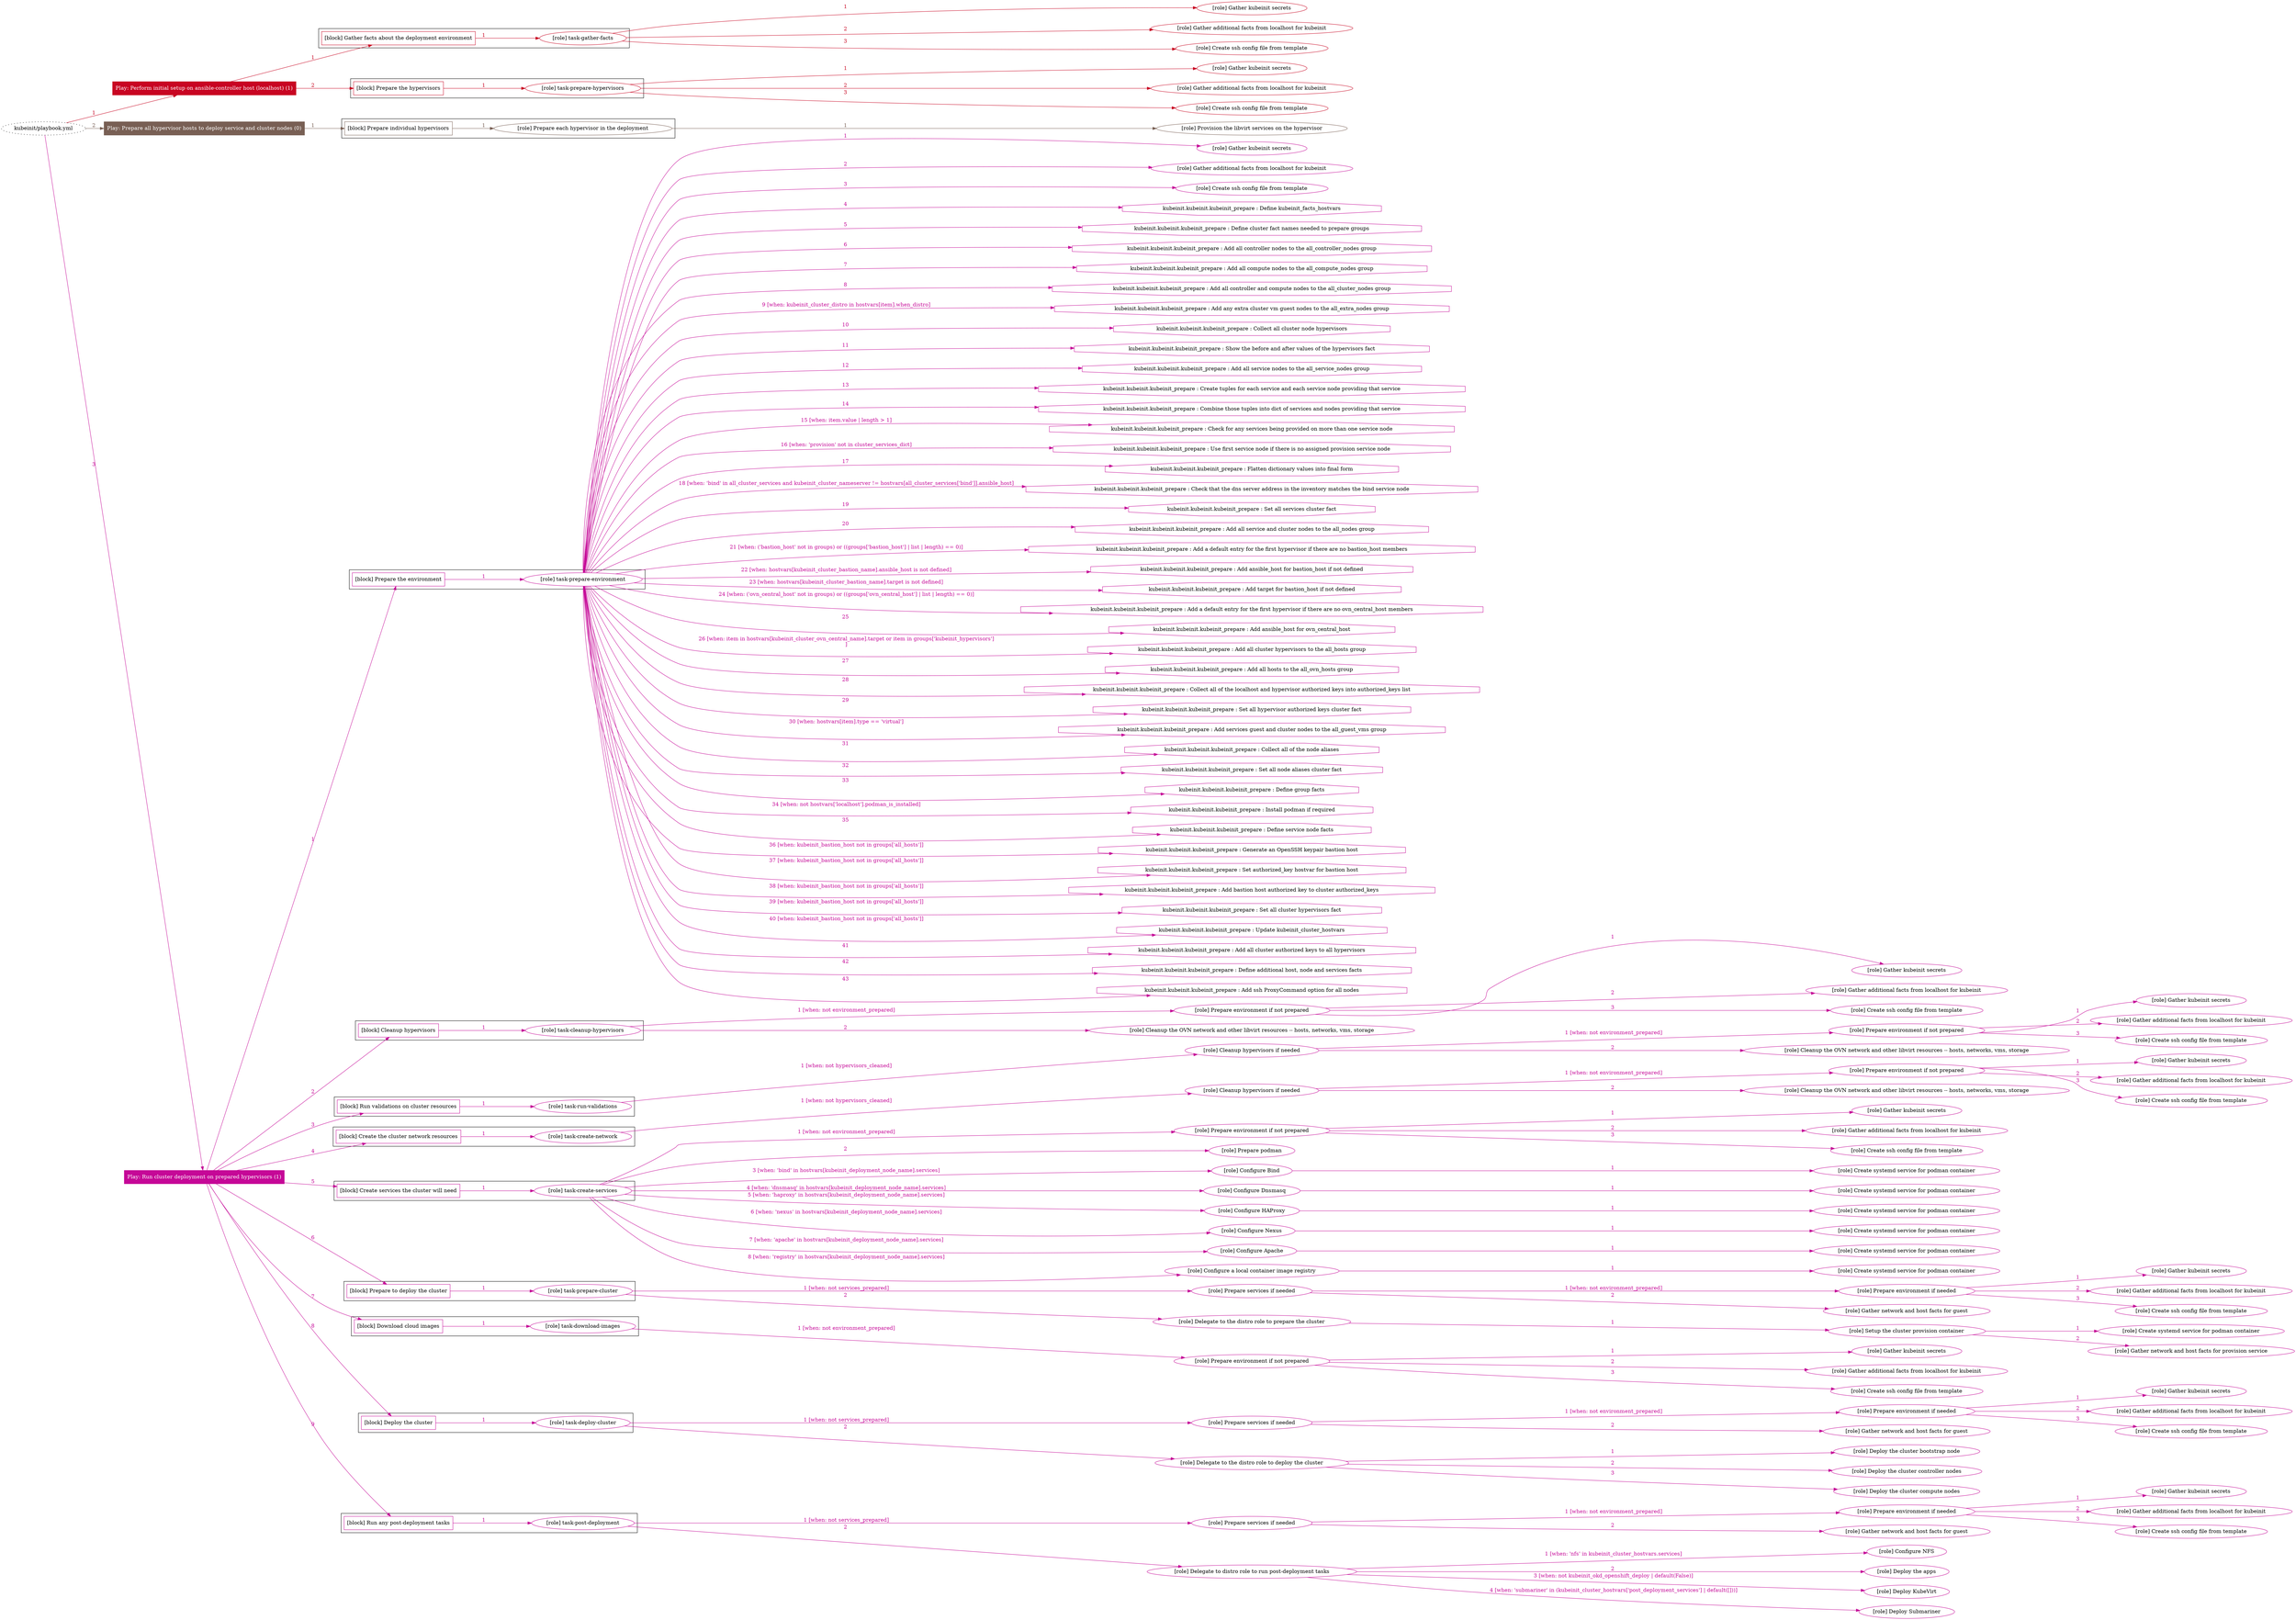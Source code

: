 digraph {
	graph [concentrate=true ordering=in rankdir=LR ratio=fill]
	edge [esep=5 sep=10]
	"kubeinit/playbook.yml" [URL="/home/runner/work/kubeinit/kubeinit/kubeinit/playbook.yml" id=playbook_aa735b91 style=dotted]
	play_eddff425 [label="Play: Perform initial setup on ansible-controller host (localhost) (1)" URL="/home/runner/work/kubeinit/kubeinit/kubeinit/playbook.yml" color="#c80422" fontcolor="#ffffff" id=play_eddff425 shape=box style=filled tooltip=localhost]
	"kubeinit/playbook.yml" -> play_eddff425 [label="1 " color="#c80422" fontcolor="#c80422" id=edge_88d95aaf labeltooltip="1 " tooltip="1 "]
	subgraph "Gather kubeinit secrets" {
		role_55282a23 [label="[role] Gather kubeinit secrets" URL="/home/runner/.ansible/collections/ansible_collections/kubeinit/kubeinit/roles/kubeinit_prepare/tasks/gather_kubeinit_facts.yml" color="#c80422" id=role_55282a23 tooltip="Gather kubeinit secrets"]
	}
	subgraph "Gather additional facts from localhost for kubeinit" {
		role_c5cc2eec [label="[role] Gather additional facts from localhost for kubeinit" URL="/home/runner/.ansible/collections/ansible_collections/kubeinit/kubeinit/roles/kubeinit_prepare/tasks/gather_kubeinit_facts.yml" color="#c80422" id=role_c5cc2eec tooltip="Gather additional facts from localhost for kubeinit"]
	}
	subgraph "Create ssh config file from template" {
		role_961a726c [label="[role] Create ssh config file from template" URL="/home/runner/.ansible/collections/ansible_collections/kubeinit/kubeinit/roles/kubeinit_prepare/tasks/gather_kubeinit_facts.yml" color="#c80422" id=role_961a726c tooltip="Create ssh config file from template"]
	}
	subgraph "task-gather-facts" {
		role_383dd793 [label="[role] task-gather-facts" URL="/home/runner/work/kubeinit/kubeinit/kubeinit/playbook.yml" color="#c80422" id=role_383dd793 tooltip="task-gather-facts"]
		role_383dd793 -> role_55282a23 [label="1 " color="#c80422" fontcolor="#c80422" id=edge_b1a2788d labeltooltip="1 " tooltip="1 "]
		role_383dd793 -> role_c5cc2eec [label="2 " color="#c80422" fontcolor="#c80422" id=edge_326f24dd labeltooltip="2 " tooltip="2 "]
		role_383dd793 -> role_961a726c [label="3 " color="#c80422" fontcolor="#c80422" id=edge_29f3be4b labeltooltip="3 " tooltip="3 "]
	}
	subgraph "Gather kubeinit secrets" {
		role_a2986992 [label="[role] Gather kubeinit secrets" URL="/home/runner/.ansible/collections/ansible_collections/kubeinit/kubeinit/roles/kubeinit_prepare/tasks/gather_kubeinit_facts.yml" color="#c80422" id=role_a2986992 tooltip="Gather kubeinit secrets"]
	}
	subgraph "Gather additional facts from localhost for kubeinit" {
		role_bf0d159e [label="[role] Gather additional facts from localhost for kubeinit" URL="/home/runner/.ansible/collections/ansible_collections/kubeinit/kubeinit/roles/kubeinit_prepare/tasks/gather_kubeinit_facts.yml" color="#c80422" id=role_bf0d159e tooltip="Gather additional facts from localhost for kubeinit"]
	}
	subgraph "Create ssh config file from template" {
		role_c405a78e [label="[role] Create ssh config file from template" URL="/home/runner/.ansible/collections/ansible_collections/kubeinit/kubeinit/roles/kubeinit_prepare/tasks/gather_kubeinit_facts.yml" color="#c80422" id=role_c405a78e tooltip="Create ssh config file from template"]
	}
	subgraph "task-prepare-hypervisors" {
		role_44bc3fc0 [label="[role] task-prepare-hypervisors" URL="/home/runner/work/kubeinit/kubeinit/kubeinit/playbook.yml" color="#c80422" id=role_44bc3fc0 tooltip="task-prepare-hypervisors"]
		role_44bc3fc0 -> role_a2986992 [label="1 " color="#c80422" fontcolor="#c80422" id=edge_d816e32a labeltooltip="1 " tooltip="1 "]
		role_44bc3fc0 -> role_bf0d159e [label="2 " color="#c80422" fontcolor="#c80422" id=edge_2dd1f19b labeltooltip="2 " tooltip="2 "]
		role_44bc3fc0 -> role_c405a78e [label="3 " color="#c80422" fontcolor="#c80422" id=edge_bc1e259a labeltooltip="3 " tooltip="3 "]
	}
	subgraph "Play: Perform initial setup on ansible-controller host (localhost) (1)" {
		play_eddff425 -> block_c5bfe88b [label=1 color="#c80422" fontcolor="#c80422" id=edge_e22cf2f0 labeltooltip=1 tooltip=1]
		subgraph cluster_block_c5bfe88b {
			block_c5bfe88b [label="[block] Gather facts about the deployment environment" URL="/home/runner/work/kubeinit/kubeinit/kubeinit/playbook.yml" color="#c80422" id=block_c5bfe88b labeltooltip="Gather facts about the deployment environment" shape=box tooltip="Gather facts about the deployment environment"]
			block_c5bfe88b -> role_383dd793 [label="1 " color="#c80422" fontcolor="#c80422" id=edge_3d0a4405 labeltooltip="1 " tooltip="1 "]
		}
		play_eddff425 -> block_a70f635b [label=2 color="#c80422" fontcolor="#c80422" id=edge_990f703e labeltooltip=2 tooltip=2]
		subgraph cluster_block_a70f635b {
			block_a70f635b [label="[block] Prepare the hypervisors" URL="/home/runner/work/kubeinit/kubeinit/kubeinit/playbook.yml" color="#c80422" id=block_a70f635b labeltooltip="Prepare the hypervisors" shape=box tooltip="Prepare the hypervisors"]
			block_a70f635b -> role_44bc3fc0 [label="1 " color="#c80422" fontcolor="#c80422" id=edge_412a5daf labeltooltip="1 " tooltip="1 "]
		}
	}
	play_968a92c2 [label="Play: Prepare all hypervisor hosts to deploy service and cluster nodes (0)" URL="/home/runner/work/kubeinit/kubeinit/kubeinit/playbook.yml" color="#785f54" fontcolor="#ffffff" id=play_968a92c2 shape=box style=filled tooltip="Play: Prepare all hypervisor hosts to deploy service and cluster nodes (0)"]
	"kubeinit/playbook.yml" -> play_968a92c2 [label="2 " color="#785f54" fontcolor="#785f54" id=edge_f2ba1abb labeltooltip="2 " tooltip="2 "]
	subgraph "Provision the libvirt services on the hypervisor" {
		role_715799b1 [label="[role] Provision the libvirt services on the hypervisor" URL="/home/runner/.ansible/collections/ansible_collections/kubeinit/kubeinit/roles/kubeinit_prepare/tasks/prepare_hypervisor.yml" color="#785f54" id=role_715799b1 tooltip="Provision the libvirt services on the hypervisor"]
	}
	subgraph "Prepare each hypervisor in the deployment" {
		role_86d2f6f7 [label="[role] Prepare each hypervisor in the deployment" URL="/home/runner/work/kubeinit/kubeinit/kubeinit/playbook.yml" color="#785f54" id=role_86d2f6f7 tooltip="Prepare each hypervisor in the deployment"]
		role_86d2f6f7 -> role_715799b1 [label="1 " color="#785f54" fontcolor="#785f54" id=edge_e7d11a65 labeltooltip="1 " tooltip="1 "]
	}
	subgraph "Play: Prepare all hypervisor hosts to deploy service and cluster nodes (0)" {
		play_968a92c2 -> block_cf412eaa [label=1 color="#785f54" fontcolor="#785f54" id=edge_523834df labeltooltip=1 tooltip=1]
		subgraph cluster_block_cf412eaa {
			block_cf412eaa [label="[block] Prepare individual hypervisors" URL="/home/runner/work/kubeinit/kubeinit/kubeinit/playbook.yml" color="#785f54" id=block_cf412eaa labeltooltip="Prepare individual hypervisors" shape=box tooltip="Prepare individual hypervisors"]
			block_cf412eaa -> role_86d2f6f7 [label="1 " color="#785f54" fontcolor="#785f54" id=edge_8dfbae90 labeltooltip="1 " tooltip="1 "]
		}
	}
	play_05d4ee5e [label="Play: Run cluster deployment on prepared hypervisors (1)" URL="/home/runner/work/kubeinit/kubeinit/kubeinit/playbook.yml" color="#c50797" fontcolor="#ffffff" id=play_05d4ee5e shape=box style=filled tooltip=localhost]
	"kubeinit/playbook.yml" -> play_05d4ee5e [label="3 " color="#c50797" fontcolor="#c50797" id=edge_9899d750 labeltooltip="3 " tooltip="3 "]
	subgraph "Gather kubeinit secrets" {
		role_42adc525 [label="[role] Gather kubeinit secrets" URL="/home/runner/.ansible/collections/ansible_collections/kubeinit/kubeinit/roles/kubeinit_prepare/tasks/gather_kubeinit_facts.yml" color="#c50797" id=role_42adc525 tooltip="Gather kubeinit secrets"]
	}
	subgraph "Gather additional facts from localhost for kubeinit" {
		role_5478ccab [label="[role] Gather additional facts from localhost for kubeinit" URL="/home/runner/.ansible/collections/ansible_collections/kubeinit/kubeinit/roles/kubeinit_prepare/tasks/gather_kubeinit_facts.yml" color="#c50797" id=role_5478ccab tooltip="Gather additional facts from localhost for kubeinit"]
	}
	subgraph "Create ssh config file from template" {
		role_529905b0 [label="[role] Create ssh config file from template" URL="/home/runner/.ansible/collections/ansible_collections/kubeinit/kubeinit/roles/kubeinit_prepare/tasks/gather_kubeinit_facts.yml" color="#c50797" id=role_529905b0 tooltip="Create ssh config file from template"]
	}
	subgraph "task-prepare-environment" {
		role_1415b146 [label="[role] task-prepare-environment" URL="/home/runner/work/kubeinit/kubeinit/kubeinit/playbook.yml" color="#c50797" id=role_1415b146 tooltip="task-prepare-environment"]
		role_1415b146 -> role_42adc525 [label="1 " color="#c50797" fontcolor="#c50797" id=edge_01378f14 labeltooltip="1 " tooltip="1 "]
		role_1415b146 -> role_5478ccab [label="2 " color="#c50797" fontcolor="#c50797" id=edge_df1aaa31 labeltooltip="2 " tooltip="2 "]
		role_1415b146 -> role_529905b0 [label="3 " color="#c50797" fontcolor="#c50797" id=edge_a6fe6a9f labeltooltip="3 " tooltip="3 "]
		task_ee330553 [label="kubeinit.kubeinit.kubeinit_prepare : Define kubeinit_facts_hostvars" URL="/home/runner/.ansible/collections/ansible_collections/kubeinit/kubeinit/roles/kubeinit_prepare/tasks/main.yml" color="#c50797" id=task_ee330553 shape=octagon tooltip="kubeinit.kubeinit.kubeinit_prepare : Define kubeinit_facts_hostvars"]
		role_1415b146 -> task_ee330553 [label="4 " color="#c50797" fontcolor="#c50797" id=edge_a5016aba labeltooltip="4 " tooltip="4 "]
		task_ba48fd11 [label="kubeinit.kubeinit.kubeinit_prepare : Define cluster fact names needed to prepare groups" URL="/home/runner/.ansible/collections/ansible_collections/kubeinit/kubeinit/roles/kubeinit_prepare/tasks/main.yml" color="#c50797" id=task_ba48fd11 shape=octagon tooltip="kubeinit.kubeinit.kubeinit_prepare : Define cluster fact names needed to prepare groups"]
		role_1415b146 -> task_ba48fd11 [label="5 " color="#c50797" fontcolor="#c50797" id=edge_deb3ea98 labeltooltip="5 " tooltip="5 "]
		task_1e1d4713 [label="kubeinit.kubeinit.kubeinit_prepare : Add all controller nodes to the all_controller_nodes group" URL="/home/runner/.ansible/collections/ansible_collections/kubeinit/kubeinit/roles/kubeinit_prepare/tasks/prepare_groups.yml" color="#c50797" id=task_1e1d4713 shape=octagon tooltip="kubeinit.kubeinit.kubeinit_prepare : Add all controller nodes to the all_controller_nodes group"]
		role_1415b146 -> task_1e1d4713 [label="6 " color="#c50797" fontcolor="#c50797" id=edge_5bd7c0d6 labeltooltip="6 " tooltip="6 "]
		task_01eb411f [label="kubeinit.kubeinit.kubeinit_prepare : Add all compute nodes to the all_compute_nodes group" URL="/home/runner/.ansible/collections/ansible_collections/kubeinit/kubeinit/roles/kubeinit_prepare/tasks/prepare_groups.yml" color="#c50797" id=task_01eb411f shape=octagon tooltip="kubeinit.kubeinit.kubeinit_prepare : Add all compute nodes to the all_compute_nodes group"]
		role_1415b146 -> task_01eb411f [label="7 " color="#c50797" fontcolor="#c50797" id=edge_7ee17fc7 labeltooltip="7 " tooltip="7 "]
		task_993c193a [label="kubeinit.kubeinit.kubeinit_prepare : Add all controller and compute nodes to the all_cluster_nodes group" URL="/home/runner/.ansible/collections/ansible_collections/kubeinit/kubeinit/roles/kubeinit_prepare/tasks/prepare_groups.yml" color="#c50797" id=task_993c193a shape=octagon tooltip="kubeinit.kubeinit.kubeinit_prepare : Add all controller and compute nodes to the all_cluster_nodes group"]
		role_1415b146 -> task_993c193a [label="8 " color="#c50797" fontcolor="#c50797" id=edge_5dfa2e62 labeltooltip="8 " tooltip="8 "]
		task_d94651f3 [label="kubeinit.kubeinit.kubeinit_prepare : Add any extra cluster vm guest nodes to the all_extra_nodes group" URL="/home/runner/.ansible/collections/ansible_collections/kubeinit/kubeinit/roles/kubeinit_prepare/tasks/prepare_groups.yml" color="#c50797" id=task_d94651f3 shape=octagon tooltip="kubeinit.kubeinit.kubeinit_prepare : Add any extra cluster vm guest nodes to the all_extra_nodes group"]
		role_1415b146 -> task_d94651f3 [label="9 [when: kubeinit_cluster_distro in hostvars[item].when_distro]" color="#c50797" fontcolor="#c50797" id=edge_84d006c0 labeltooltip="9 [when: kubeinit_cluster_distro in hostvars[item].when_distro]" tooltip="9 [when: kubeinit_cluster_distro in hostvars[item].when_distro]"]
		task_fe71a15a [label="kubeinit.kubeinit.kubeinit_prepare : Collect all cluster node hypervisors" URL="/home/runner/.ansible/collections/ansible_collections/kubeinit/kubeinit/roles/kubeinit_prepare/tasks/prepare_groups.yml" color="#c50797" id=task_fe71a15a shape=octagon tooltip="kubeinit.kubeinit.kubeinit_prepare : Collect all cluster node hypervisors"]
		role_1415b146 -> task_fe71a15a [label="10 " color="#c50797" fontcolor="#c50797" id=edge_2dbde66a labeltooltip="10 " tooltip="10 "]
		task_9551ce15 [label="kubeinit.kubeinit.kubeinit_prepare : Show the before and after values of the hypervisors fact" URL="/home/runner/.ansible/collections/ansible_collections/kubeinit/kubeinit/roles/kubeinit_prepare/tasks/prepare_groups.yml" color="#c50797" id=task_9551ce15 shape=octagon tooltip="kubeinit.kubeinit.kubeinit_prepare : Show the before and after values of the hypervisors fact"]
		role_1415b146 -> task_9551ce15 [label="11 " color="#c50797" fontcolor="#c50797" id=edge_bb040f2d labeltooltip="11 " tooltip="11 "]
		task_947f542b [label="kubeinit.kubeinit.kubeinit_prepare : Add all service nodes to the all_service_nodes group" URL="/home/runner/.ansible/collections/ansible_collections/kubeinit/kubeinit/roles/kubeinit_prepare/tasks/prepare_groups.yml" color="#c50797" id=task_947f542b shape=octagon tooltip="kubeinit.kubeinit.kubeinit_prepare : Add all service nodes to the all_service_nodes group"]
		role_1415b146 -> task_947f542b [label="12 " color="#c50797" fontcolor="#c50797" id=edge_36469eb4 labeltooltip="12 " tooltip="12 "]
		task_3fdaf396 [label="kubeinit.kubeinit.kubeinit_prepare : Create tuples for each service and each service node providing that service" URL="/home/runner/.ansible/collections/ansible_collections/kubeinit/kubeinit/roles/kubeinit_prepare/tasks/prepare_groups.yml" color="#c50797" id=task_3fdaf396 shape=octagon tooltip="kubeinit.kubeinit.kubeinit_prepare : Create tuples for each service and each service node providing that service"]
		role_1415b146 -> task_3fdaf396 [label="13 " color="#c50797" fontcolor="#c50797" id=edge_01973175 labeltooltip="13 " tooltip="13 "]
		task_240cccca [label="kubeinit.kubeinit.kubeinit_prepare : Combine those tuples into dict of services and nodes providing that service" URL="/home/runner/.ansible/collections/ansible_collections/kubeinit/kubeinit/roles/kubeinit_prepare/tasks/prepare_groups.yml" color="#c50797" id=task_240cccca shape=octagon tooltip="kubeinit.kubeinit.kubeinit_prepare : Combine those tuples into dict of services and nodes providing that service"]
		role_1415b146 -> task_240cccca [label="14 " color="#c50797" fontcolor="#c50797" id=edge_28235c43 labeltooltip="14 " tooltip="14 "]
		task_e39b9c08 [label="kubeinit.kubeinit.kubeinit_prepare : Check for any services being provided on more than one service node" URL="/home/runner/.ansible/collections/ansible_collections/kubeinit/kubeinit/roles/kubeinit_prepare/tasks/prepare_groups.yml" color="#c50797" id=task_e39b9c08 shape=octagon tooltip="kubeinit.kubeinit.kubeinit_prepare : Check for any services being provided on more than one service node"]
		role_1415b146 -> task_e39b9c08 [label="15 [when: item.value | length > 1]" color="#c50797" fontcolor="#c50797" id=edge_89bb2ec7 labeltooltip="15 [when: item.value | length > 1]" tooltip="15 [when: item.value | length > 1]"]
		task_795e9b93 [label="kubeinit.kubeinit.kubeinit_prepare : Use first service node if there is no assigned provision service node" URL="/home/runner/.ansible/collections/ansible_collections/kubeinit/kubeinit/roles/kubeinit_prepare/tasks/prepare_groups.yml" color="#c50797" id=task_795e9b93 shape=octagon tooltip="kubeinit.kubeinit.kubeinit_prepare : Use first service node if there is no assigned provision service node"]
		role_1415b146 -> task_795e9b93 [label="16 [when: 'provision' not in cluster_services_dict]" color="#c50797" fontcolor="#c50797" id=edge_8f4aea15 labeltooltip="16 [when: 'provision' not in cluster_services_dict]" tooltip="16 [when: 'provision' not in cluster_services_dict]"]
		task_68acb88a [label="kubeinit.kubeinit.kubeinit_prepare : Flatten dictionary values into final form" URL="/home/runner/.ansible/collections/ansible_collections/kubeinit/kubeinit/roles/kubeinit_prepare/tasks/prepare_groups.yml" color="#c50797" id=task_68acb88a shape=octagon tooltip="kubeinit.kubeinit.kubeinit_prepare : Flatten dictionary values into final form"]
		role_1415b146 -> task_68acb88a [label="17 " color="#c50797" fontcolor="#c50797" id=edge_59752ad2 labeltooltip="17 " tooltip="17 "]
		task_83789624 [label="kubeinit.kubeinit.kubeinit_prepare : Check that the dns server address in the inventory matches the bind service node" URL="/home/runner/.ansible/collections/ansible_collections/kubeinit/kubeinit/roles/kubeinit_prepare/tasks/prepare_groups.yml" color="#c50797" id=task_83789624 shape=octagon tooltip="kubeinit.kubeinit.kubeinit_prepare : Check that the dns server address in the inventory matches the bind service node"]
		role_1415b146 -> task_83789624 [label="18 [when: 'bind' in all_cluster_services and kubeinit_cluster_nameserver != hostvars[all_cluster_services['bind']].ansible_host]" color="#c50797" fontcolor="#c50797" id=edge_176d65c0 labeltooltip="18 [when: 'bind' in all_cluster_services and kubeinit_cluster_nameserver != hostvars[all_cluster_services['bind']].ansible_host]" tooltip="18 [when: 'bind' in all_cluster_services and kubeinit_cluster_nameserver != hostvars[all_cluster_services['bind']].ansible_host]"]
		task_e0baeffc [label="kubeinit.kubeinit.kubeinit_prepare : Set all services cluster fact" URL="/home/runner/.ansible/collections/ansible_collections/kubeinit/kubeinit/roles/kubeinit_prepare/tasks/prepare_groups.yml" color="#c50797" id=task_e0baeffc shape=octagon tooltip="kubeinit.kubeinit.kubeinit_prepare : Set all services cluster fact"]
		role_1415b146 -> task_e0baeffc [label="19 " color="#c50797" fontcolor="#c50797" id=edge_cde5e0ad labeltooltip="19 " tooltip="19 "]
		task_5cc6ebf3 [label="kubeinit.kubeinit.kubeinit_prepare : Add all service and cluster nodes to the all_nodes group" URL="/home/runner/.ansible/collections/ansible_collections/kubeinit/kubeinit/roles/kubeinit_prepare/tasks/prepare_groups.yml" color="#c50797" id=task_5cc6ebf3 shape=octagon tooltip="kubeinit.kubeinit.kubeinit_prepare : Add all service and cluster nodes to the all_nodes group"]
		role_1415b146 -> task_5cc6ebf3 [label="20 " color="#c50797" fontcolor="#c50797" id=edge_57089acc labeltooltip="20 " tooltip="20 "]
		task_784b8175 [label="kubeinit.kubeinit.kubeinit_prepare : Add a default entry for the first hypervisor if there are no bastion_host members" URL="/home/runner/.ansible/collections/ansible_collections/kubeinit/kubeinit/roles/kubeinit_prepare/tasks/prepare_groups.yml" color="#c50797" id=task_784b8175 shape=octagon tooltip="kubeinit.kubeinit.kubeinit_prepare : Add a default entry for the first hypervisor if there are no bastion_host members"]
		role_1415b146 -> task_784b8175 [label="21 [when: ('bastion_host' not in groups) or ((groups['bastion_host'] | list | length) == 0)]" color="#c50797" fontcolor="#c50797" id=edge_6a255fd2 labeltooltip="21 [when: ('bastion_host' not in groups) or ((groups['bastion_host'] | list | length) == 0)]" tooltip="21 [when: ('bastion_host' not in groups) or ((groups['bastion_host'] | list | length) == 0)]"]
		task_a5ede188 [label="kubeinit.kubeinit.kubeinit_prepare : Add ansible_host for bastion_host if not defined" URL="/home/runner/.ansible/collections/ansible_collections/kubeinit/kubeinit/roles/kubeinit_prepare/tasks/prepare_groups.yml" color="#c50797" id=task_a5ede188 shape=octagon tooltip="kubeinit.kubeinit.kubeinit_prepare : Add ansible_host for bastion_host if not defined"]
		role_1415b146 -> task_a5ede188 [label="22 [when: hostvars[kubeinit_cluster_bastion_name].ansible_host is not defined]" color="#c50797" fontcolor="#c50797" id=edge_dbbf6007 labeltooltip="22 [when: hostvars[kubeinit_cluster_bastion_name].ansible_host is not defined]" tooltip="22 [when: hostvars[kubeinit_cluster_bastion_name].ansible_host is not defined]"]
		task_49746b16 [label="kubeinit.kubeinit.kubeinit_prepare : Add target for bastion_host if not defined" URL="/home/runner/.ansible/collections/ansible_collections/kubeinit/kubeinit/roles/kubeinit_prepare/tasks/prepare_groups.yml" color="#c50797" id=task_49746b16 shape=octagon tooltip="kubeinit.kubeinit.kubeinit_prepare : Add target for bastion_host if not defined"]
		role_1415b146 -> task_49746b16 [label="23 [when: hostvars[kubeinit_cluster_bastion_name].target is not defined]" color="#c50797" fontcolor="#c50797" id=edge_139d7989 labeltooltip="23 [when: hostvars[kubeinit_cluster_bastion_name].target is not defined]" tooltip="23 [when: hostvars[kubeinit_cluster_bastion_name].target is not defined]"]
		task_22864a90 [label="kubeinit.kubeinit.kubeinit_prepare : Add a default entry for the first hypervisor if there are no ovn_central_host members" URL="/home/runner/.ansible/collections/ansible_collections/kubeinit/kubeinit/roles/kubeinit_prepare/tasks/prepare_groups.yml" color="#c50797" id=task_22864a90 shape=octagon tooltip="kubeinit.kubeinit.kubeinit_prepare : Add a default entry for the first hypervisor if there are no ovn_central_host members"]
		role_1415b146 -> task_22864a90 [label="24 [when: ('ovn_central_host' not in groups) or ((groups['ovn_central_host'] | list | length) == 0)]" color="#c50797" fontcolor="#c50797" id=edge_defccbe7 labeltooltip="24 [when: ('ovn_central_host' not in groups) or ((groups['ovn_central_host'] | list | length) == 0)]" tooltip="24 [when: ('ovn_central_host' not in groups) or ((groups['ovn_central_host'] | list | length) == 0)]"]
		task_9c1aab73 [label="kubeinit.kubeinit.kubeinit_prepare : Add ansible_host for ovn_central_host" URL="/home/runner/.ansible/collections/ansible_collections/kubeinit/kubeinit/roles/kubeinit_prepare/tasks/prepare_groups.yml" color="#c50797" id=task_9c1aab73 shape=octagon tooltip="kubeinit.kubeinit.kubeinit_prepare : Add ansible_host for ovn_central_host"]
		role_1415b146 -> task_9c1aab73 [label="25 " color="#c50797" fontcolor="#c50797" id=edge_ce5adcd4 labeltooltip="25 " tooltip="25 "]
		task_0160067b [label="kubeinit.kubeinit.kubeinit_prepare : Add all cluster hypervisors to the all_hosts group" URL="/home/runner/.ansible/collections/ansible_collections/kubeinit/kubeinit/roles/kubeinit_prepare/tasks/prepare_groups.yml" color="#c50797" id=task_0160067b shape=octagon tooltip="kubeinit.kubeinit.kubeinit_prepare : Add all cluster hypervisors to the all_hosts group"]
		role_1415b146 -> task_0160067b [label="26 [when: item in hostvars[kubeinit_cluster_ovn_central_name].target or item in groups['kubeinit_hypervisors']
]" color="#c50797" fontcolor="#c50797" id=edge_54595a87 labeltooltip="26 [when: item in hostvars[kubeinit_cluster_ovn_central_name].target or item in groups['kubeinit_hypervisors']
]" tooltip="26 [when: item in hostvars[kubeinit_cluster_ovn_central_name].target or item in groups['kubeinit_hypervisors']
]"]
		task_a92449cd [label="kubeinit.kubeinit.kubeinit_prepare : Add all hosts to the all_ovn_hosts group" URL="/home/runner/.ansible/collections/ansible_collections/kubeinit/kubeinit/roles/kubeinit_prepare/tasks/prepare_groups.yml" color="#c50797" id=task_a92449cd shape=octagon tooltip="kubeinit.kubeinit.kubeinit_prepare : Add all hosts to the all_ovn_hosts group"]
		role_1415b146 -> task_a92449cd [label="27 " color="#c50797" fontcolor="#c50797" id=edge_ecdc5eaa labeltooltip="27 " tooltip="27 "]
		task_2fd47ce2 [label="kubeinit.kubeinit.kubeinit_prepare : Collect all of the localhost and hypervisor authorized keys into authorized_keys list" URL="/home/runner/.ansible/collections/ansible_collections/kubeinit/kubeinit/roles/kubeinit_prepare/tasks/prepare_groups.yml" color="#c50797" id=task_2fd47ce2 shape=octagon tooltip="kubeinit.kubeinit.kubeinit_prepare : Collect all of the localhost and hypervisor authorized keys into authorized_keys list"]
		role_1415b146 -> task_2fd47ce2 [label="28 " color="#c50797" fontcolor="#c50797" id=edge_53e16439 labeltooltip="28 " tooltip="28 "]
		task_d6d04053 [label="kubeinit.kubeinit.kubeinit_prepare : Set all hypervisor authorized keys cluster fact" URL="/home/runner/.ansible/collections/ansible_collections/kubeinit/kubeinit/roles/kubeinit_prepare/tasks/prepare_groups.yml" color="#c50797" id=task_d6d04053 shape=octagon tooltip="kubeinit.kubeinit.kubeinit_prepare : Set all hypervisor authorized keys cluster fact"]
		role_1415b146 -> task_d6d04053 [label="29 " color="#c50797" fontcolor="#c50797" id=edge_62acfc56 labeltooltip="29 " tooltip="29 "]
		task_7547f6ab [label="kubeinit.kubeinit.kubeinit_prepare : Add services guest and cluster nodes to the all_guest_vms group" URL="/home/runner/.ansible/collections/ansible_collections/kubeinit/kubeinit/roles/kubeinit_prepare/tasks/prepare_groups.yml" color="#c50797" id=task_7547f6ab shape=octagon tooltip="kubeinit.kubeinit.kubeinit_prepare : Add services guest and cluster nodes to the all_guest_vms group"]
		role_1415b146 -> task_7547f6ab [label="30 [when: hostvars[item].type == 'virtual']" color="#c50797" fontcolor="#c50797" id=edge_b5c021db labeltooltip="30 [when: hostvars[item].type == 'virtual']" tooltip="30 [when: hostvars[item].type == 'virtual']"]
		task_75c9f09d [label="kubeinit.kubeinit.kubeinit_prepare : Collect all of the node aliases" URL="/home/runner/.ansible/collections/ansible_collections/kubeinit/kubeinit/roles/kubeinit_prepare/tasks/prepare_groups.yml" color="#c50797" id=task_75c9f09d shape=octagon tooltip="kubeinit.kubeinit.kubeinit_prepare : Collect all of the node aliases"]
		role_1415b146 -> task_75c9f09d [label="31 " color="#c50797" fontcolor="#c50797" id=edge_22d2b196 labeltooltip="31 " tooltip="31 "]
		task_4d6fcebe [label="kubeinit.kubeinit.kubeinit_prepare : Set all node aliases cluster fact" URL="/home/runner/.ansible/collections/ansible_collections/kubeinit/kubeinit/roles/kubeinit_prepare/tasks/prepare_groups.yml" color="#c50797" id=task_4d6fcebe shape=octagon tooltip="kubeinit.kubeinit.kubeinit_prepare : Set all node aliases cluster fact"]
		role_1415b146 -> task_4d6fcebe [label="32 " color="#c50797" fontcolor="#c50797" id=edge_2e1d0019 labeltooltip="32 " tooltip="32 "]
		task_60b33a30 [label="kubeinit.kubeinit.kubeinit_prepare : Define group facts" URL="/home/runner/.ansible/collections/ansible_collections/kubeinit/kubeinit/roles/kubeinit_prepare/tasks/main.yml" color="#c50797" id=task_60b33a30 shape=octagon tooltip="kubeinit.kubeinit.kubeinit_prepare : Define group facts"]
		role_1415b146 -> task_60b33a30 [label="33 " color="#c50797" fontcolor="#c50797" id=edge_6b14fb12 labeltooltip="33 " tooltip="33 "]
		task_5cb1320e [label="kubeinit.kubeinit.kubeinit_prepare : Install podman if required" URL="/home/runner/.ansible/collections/ansible_collections/kubeinit/kubeinit/roles/kubeinit_prepare/tasks/main.yml" color="#c50797" id=task_5cb1320e shape=octagon tooltip="kubeinit.kubeinit.kubeinit_prepare : Install podman if required"]
		role_1415b146 -> task_5cb1320e [label="34 [when: not hostvars['localhost'].podman_is_installed]" color="#c50797" fontcolor="#c50797" id=edge_f371acd6 labeltooltip="34 [when: not hostvars['localhost'].podman_is_installed]" tooltip="34 [when: not hostvars['localhost'].podman_is_installed]"]
		task_0efafb20 [label="kubeinit.kubeinit.kubeinit_prepare : Define service node facts" URL="/home/runner/.ansible/collections/ansible_collections/kubeinit/kubeinit/roles/kubeinit_prepare/tasks/main.yml" color="#c50797" id=task_0efafb20 shape=octagon tooltip="kubeinit.kubeinit.kubeinit_prepare : Define service node facts"]
		role_1415b146 -> task_0efafb20 [label="35 " color="#c50797" fontcolor="#c50797" id=edge_5e8a8f5f labeltooltip="35 " tooltip="35 "]
		task_9cf83159 [label="kubeinit.kubeinit.kubeinit_prepare : Generate an OpenSSH keypair bastion host" URL="/home/runner/.ansible/collections/ansible_collections/kubeinit/kubeinit/roles/kubeinit_prepare/tasks/main.yml" color="#c50797" id=task_9cf83159 shape=octagon tooltip="kubeinit.kubeinit.kubeinit_prepare : Generate an OpenSSH keypair bastion host"]
		role_1415b146 -> task_9cf83159 [label="36 [when: kubeinit_bastion_host not in groups['all_hosts']]" color="#c50797" fontcolor="#c50797" id=edge_fb0275eb labeltooltip="36 [when: kubeinit_bastion_host not in groups['all_hosts']]" tooltip="36 [when: kubeinit_bastion_host not in groups['all_hosts']]"]
		task_c84e5d8b [label="kubeinit.kubeinit.kubeinit_prepare : Set authorized_key hostvar for bastion host" URL="/home/runner/.ansible/collections/ansible_collections/kubeinit/kubeinit/roles/kubeinit_prepare/tasks/main.yml" color="#c50797" id=task_c84e5d8b shape=octagon tooltip="kubeinit.kubeinit.kubeinit_prepare : Set authorized_key hostvar for bastion host"]
		role_1415b146 -> task_c84e5d8b [label="37 [when: kubeinit_bastion_host not in groups['all_hosts']]" color="#c50797" fontcolor="#c50797" id=edge_0bbf1bbf labeltooltip="37 [when: kubeinit_bastion_host not in groups['all_hosts']]" tooltip="37 [when: kubeinit_bastion_host not in groups['all_hosts']]"]
		task_2610c8c8 [label="kubeinit.kubeinit.kubeinit_prepare : Add bastion host authorized key to cluster authorized_keys" URL="/home/runner/.ansible/collections/ansible_collections/kubeinit/kubeinit/roles/kubeinit_prepare/tasks/main.yml" color="#c50797" id=task_2610c8c8 shape=octagon tooltip="kubeinit.kubeinit.kubeinit_prepare : Add bastion host authorized key to cluster authorized_keys"]
		role_1415b146 -> task_2610c8c8 [label="38 [when: kubeinit_bastion_host not in groups['all_hosts']]" color="#c50797" fontcolor="#c50797" id=edge_1db44785 labeltooltip="38 [when: kubeinit_bastion_host not in groups['all_hosts']]" tooltip="38 [when: kubeinit_bastion_host not in groups['all_hosts']]"]
		task_6eef1518 [label="kubeinit.kubeinit.kubeinit_prepare : Set all cluster hypervisors fact" URL="/home/runner/.ansible/collections/ansible_collections/kubeinit/kubeinit/roles/kubeinit_prepare/tasks/main.yml" color="#c50797" id=task_6eef1518 shape=octagon tooltip="kubeinit.kubeinit.kubeinit_prepare : Set all cluster hypervisors fact"]
		role_1415b146 -> task_6eef1518 [label="39 [when: kubeinit_bastion_host not in groups['all_hosts']]" color="#c50797" fontcolor="#c50797" id=edge_9bf21f83 labeltooltip="39 [when: kubeinit_bastion_host not in groups['all_hosts']]" tooltip="39 [when: kubeinit_bastion_host not in groups['all_hosts']]"]
		task_c69efad2 [label="kubeinit.kubeinit.kubeinit_prepare : Update kubeinit_cluster_hostvars" URL="/home/runner/.ansible/collections/ansible_collections/kubeinit/kubeinit/roles/kubeinit_prepare/tasks/main.yml" color="#c50797" id=task_c69efad2 shape=octagon tooltip="kubeinit.kubeinit.kubeinit_prepare : Update kubeinit_cluster_hostvars"]
		role_1415b146 -> task_c69efad2 [label="40 [when: kubeinit_bastion_host not in groups['all_hosts']]" color="#c50797" fontcolor="#c50797" id=edge_7409d257 labeltooltip="40 [when: kubeinit_bastion_host not in groups['all_hosts']]" tooltip="40 [when: kubeinit_bastion_host not in groups['all_hosts']]"]
		task_21932954 [label="kubeinit.kubeinit.kubeinit_prepare : Add all cluster authorized keys to all hypervisors" URL="/home/runner/.ansible/collections/ansible_collections/kubeinit/kubeinit/roles/kubeinit_prepare/tasks/main.yml" color="#c50797" id=task_21932954 shape=octagon tooltip="kubeinit.kubeinit.kubeinit_prepare : Add all cluster authorized keys to all hypervisors"]
		role_1415b146 -> task_21932954 [label="41 " color="#c50797" fontcolor="#c50797" id=edge_ae33bd76 labeltooltip="41 " tooltip="41 "]
		task_7beb1161 [label="kubeinit.kubeinit.kubeinit_prepare : Define additional host, node and services facts" URL="/home/runner/.ansible/collections/ansible_collections/kubeinit/kubeinit/roles/kubeinit_prepare/tasks/main.yml" color="#c50797" id=task_7beb1161 shape=octagon tooltip="kubeinit.kubeinit.kubeinit_prepare : Define additional host, node and services facts"]
		role_1415b146 -> task_7beb1161 [label="42 " color="#c50797" fontcolor="#c50797" id=edge_252ed06b labeltooltip="42 " tooltip="42 "]
		task_5a37c9a0 [label="kubeinit.kubeinit.kubeinit_prepare : Add ssh ProxyCommand option for all nodes" URL="/home/runner/.ansible/collections/ansible_collections/kubeinit/kubeinit/roles/kubeinit_prepare/tasks/main.yml" color="#c50797" id=task_5a37c9a0 shape=octagon tooltip="kubeinit.kubeinit.kubeinit_prepare : Add ssh ProxyCommand option for all nodes"]
		role_1415b146 -> task_5a37c9a0 [label="43 " color="#c50797" fontcolor="#c50797" id=edge_3a39ecdd labeltooltip="43 " tooltip="43 "]
	}
	subgraph "Gather kubeinit secrets" {
		role_11b655cb [label="[role] Gather kubeinit secrets" URL="/home/runner/.ansible/collections/ansible_collections/kubeinit/kubeinit/roles/kubeinit_prepare/tasks/gather_kubeinit_facts.yml" color="#c50797" id=role_11b655cb tooltip="Gather kubeinit secrets"]
	}
	subgraph "Gather additional facts from localhost for kubeinit" {
		role_6a4a5a9b [label="[role] Gather additional facts from localhost for kubeinit" URL="/home/runner/.ansible/collections/ansible_collections/kubeinit/kubeinit/roles/kubeinit_prepare/tasks/gather_kubeinit_facts.yml" color="#c50797" id=role_6a4a5a9b tooltip="Gather additional facts from localhost for kubeinit"]
	}
	subgraph "Create ssh config file from template" {
		role_16016726 [label="[role] Create ssh config file from template" URL="/home/runner/.ansible/collections/ansible_collections/kubeinit/kubeinit/roles/kubeinit_prepare/tasks/gather_kubeinit_facts.yml" color="#c50797" id=role_16016726 tooltip="Create ssh config file from template"]
	}
	subgraph "Prepare environment if not prepared" {
		role_6137864b [label="[role] Prepare environment if not prepared" URL="/home/runner/.ansible/collections/ansible_collections/kubeinit/kubeinit/roles/kubeinit_prepare/tasks/cleanup_hypervisors.yml" color="#c50797" id=role_6137864b tooltip="Prepare environment if not prepared"]
		role_6137864b -> role_11b655cb [label="1 " color="#c50797" fontcolor="#c50797" id=edge_0788359b labeltooltip="1 " tooltip="1 "]
		role_6137864b -> role_6a4a5a9b [label="2 " color="#c50797" fontcolor="#c50797" id=edge_523d93cb labeltooltip="2 " tooltip="2 "]
		role_6137864b -> role_16016726 [label="3 " color="#c50797" fontcolor="#c50797" id=edge_80c2f95d labeltooltip="3 " tooltip="3 "]
	}
	subgraph "Cleanup the OVN network and other libvirt resources -- hosts, networks, vms, storage" {
		role_5fee9ccc [label="[role] Cleanup the OVN network and other libvirt resources -- hosts, networks, vms, storage" URL="/home/runner/.ansible/collections/ansible_collections/kubeinit/kubeinit/roles/kubeinit_prepare/tasks/cleanup_hypervisors.yml" color="#c50797" id=role_5fee9ccc tooltip="Cleanup the OVN network and other libvirt resources -- hosts, networks, vms, storage"]
	}
	subgraph "task-cleanup-hypervisors" {
		role_41d75742 [label="[role] task-cleanup-hypervisors" URL="/home/runner/work/kubeinit/kubeinit/kubeinit/playbook.yml" color="#c50797" id=role_41d75742 tooltip="task-cleanup-hypervisors"]
		role_41d75742 -> role_6137864b [label="1 [when: not environment_prepared]" color="#c50797" fontcolor="#c50797" id=edge_edac6c15 labeltooltip="1 [when: not environment_prepared]" tooltip="1 [when: not environment_prepared]"]
		role_41d75742 -> role_5fee9ccc [label="2 " color="#c50797" fontcolor="#c50797" id=edge_579b9367 labeltooltip="2 " tooltip="2 "]
	}
	subgraph "Gather kubeinit secrets" {
		role_f811818a [label="[role] Gather kubeinit secrets" URL="/home/runner/.ansible/collections/ansible_collections/kubeinit/kubeinit/roles/kubeinit_prepare/tasks/gather_kubeinit_facts.yml" color="#c50797" id=role_f811818a tooltip="Gather kubeinit secrets"]
	}
	subgraph "Gather additional facts from localhost for kubeinit" {
		role_7512082a [label="[role] Gather additional facts from localhost for kubeinit" URL="/home/runner/.ansible/collections/ansible_collections/kubeinit/kubeinit/roles/kubeinit_prepare/tasks/gather_kubeinit_facts.yml" color="#c50797" id=role_7512082a tooltip="Gather additional facts from localhost for kubeinit"]
	}
	subgraph "Create ssh config file from template" {
		role_4f34a6bd [label="[role] Create ssh config file from template" URL="/home/runner/.ansible/collections/ansible_collections/kubeinit/kubeinit/roles/kubeinit_prepare/tasks/gather_kubeinit_facts.yml" color="#c50797" id=role_4f34a6bd tooltip="Create ssh config file from template"]
	}
	subgraph "Prepare environment if not prepared" {
		role_a5018ef9 [label="[role] Prepare environment if not prepared" URL="/home/runner/.ansible/collections/ansible_collections/kubeinit/kubeinit/roles/kubeinit_prepare/tasks/cleanup_hypervisors.yml" color="#c50797" id=role_a5018ef9 tooltip="Prepare environment if not prepared"]
		role_a5018ef9 -> role_f811818a [label="1 " color="#c50797" fontcolor="#c50797" id=edge_5ad365ce labeltooltip="1 " tooltip="1 "]
		role_a5018ef9 -> role_7512082a [label="2 " color="#c50797" fontcolor="#c50797" id=edge_bfb3f768 labeltooltip="2 " tooltip="2 "]
		role_a5018ef9 -> role_4f34a6bd [label="3 " color="#c50797" fontcolor="#c50797" id=edge_d43af0b5 labeltooltip="3 " tooltip="3 "]
	}
	subgraph "Cleanup the OVN network and other libvirt resources -- hosts, networks, vms, storage" {
		role_b3f4063d [label="[role] Cleanup the OVN network and other libvirt resources -- hosts, networks, vms, storage" URL="/home/runner/.ansible/collections/ansible_collections/kubeinit/kubeinit/roles/kubeinit_prepare/tasks/cleanup_hypervisors.yml" color="#c50797" id=role_b3f4063d tooltip="Cleanup the OVN network and other libvirt resources -- hosts, networks, vms, storage"]
	}
	subgraph "Cleanup hypervisors if needed" {
		role_b24a2d88 [label="[role] Cleanup hypervisors if needed" URL="/home/runner/.ansible/collections/ansible_collections/kubeinit/kubeinit/roles/kubeinit_validations/tasks/main.yml" color="#c50797" id=role_b24a2d88 tooltip="Cleanup hypervisors if needed"]
		role_b24a2d88 -> role_a5018ef9 [label="1 [when: not environment_prepared]" color="#c50797" fontcolor="#c50797" id=edge_8ba18a98 labeltooltip="1 [when: not environment_prepared]" tooltip="1 [when: not environment_prepared]"]
		role_b24a2d88 -> role_b3f4063d [label="2 " color="#c50797" fontcolor="#c50797" id=edge_210d3e71 labeltooltip="2 " tooltip="2 "]
	}
	subgraph "task-run-validations" {
		role_74e845d8 [label="[role] task-run-validations" URL="/home/runner/work/kubeinit/kubeinit/kubeinit/playbook.yml" color="#c50797" id=role_74e845d8 tooltip="task-run-validations"]
		role_74e845d8 -> role_b24a2d88 [label="1 [when: not hypervisors_cleaned]" color="#c50797" fontcolor="#c50797" id=edge_cf02c0ae labeltooltip="1 [when: not hypervisors_cleaned]" tooltip="1 [when: not hypervisors_cleaned]"]
	}
	subgraph "Gather kubeinit secrets" {
		role_8692fd11 [label="[role] Gather kubeinit secrets" URL="/home/runner/.ansible/collections/ansible_collections/kubeinit/kubeinit/roles/kubeinit_prepare/tasks/gather_kubeinit_facts.yml" color="#c50797" id=role_8692fd11 tooltip="Gather kubeinit secrets"]
	}
	subgraph "Gather additional facts from localhost for kubeinit" {
		role_4d1a1aa8 [label="[role] Gather additional facts from localhost for kubeinit" URL="/home/runner/.ansible/collections/ansible_collections/kubeinit/kubeinit/roles/kubeinit_prepare/tasks/gather_kubeinit_facts.yml" color="#c50797" id=role_4d1a1aa8 tooltip="Gather additional facts from localhost for kubeinit"]
	}
	subgraph "Create ssh config file from template" {
		role_4a9dda24 [label="[role] Create ssh config file from template" URL="/home/runner/.ansible/collections/ansible_collections/kubeinit/kubeinit/roles/kubeinit_prepare/tasks/gather_kubeinit_facts.yml" color="#c50797" id=role_4a9dda24 tooltip="Create ssh config file from template"]
	}
	subgraph "Prepare environment if not prepared" {
		role_9400789e [label="[role] Prepare environment if not prepared" URL="/home/runner/.ansible/collections/ansible_collections/kubeinit/kubeinit/roles/kubeinit_prepare/tasks/cleanup_hypervisors.yml" color="#c50797" id=role_9400789e tooltip="Prepare environment if not prepared"]
		role_9400789e -> role_8692fd11 [label="1 " color="#c50797" fontcolor="#c50797" id=edge_e9dee9bb labeltooltip="1 " tooltip="1 "]
		role_9400789e -> role_4d1a1aa8 [label="2 " color="#c50797" fontcolor="#c50797" id=edge_496b3bdc labeltooltip="2 " tooltip="2 "]
		role_9400789e -> role_4a9dda24 [label="3 " color="#c50797" fontcolor="#c50797" id=edge_151d593b labeltooltip="3 " tooltip="3 "]
	}
	subgraph "Cleanup the OVN network and other libvirt resources -- hosts, networks, vms, storage" {
		role_076b41fa [label="[role] Cleanup the OVN network and other libvirt resources -- hosts, networks, vms, storage" URL="/home/runner/.ansible/collections/ansible_collections/kubeinit/kubeinit/roles/kubeinit_prepare/tasks/cleanup_hypervisors.yml" color="#c50797" id=role_076b41fa tooltip="Cleanup the OVN network and other libvirt resources -- hosts, networks, vms, storage"]
	}
	subgraph "Cleanup hypervisors if needed" {
		role_daf13660 [label="[role] Cleanup hypervisors if needed" URL="/home/runner/.ansible/collections/ansible_collections/kubeinit/kubeinit/roles/kubeinit_libvirt/tasks/create_network.yml" color="#c50797" id=role_daf13660 tooltip="Cleanup hypervisors if needed"]
		role_daf13660 -> role_9400789e [label="1 [when: not environment_prepared]" color="#c50797" fontcolor="#c50797" id=edge_75dc33c0 labeltooltip="1 [when: not environment_prepared]" tooltip="1 [when: not environment_prepared]"]
		role_daf13660 -> role_076b41fa [label="2 " color="#c50797" fontcolor="#c50797" id=edge_0758911a labeltooltip="2 " tooltip="2 "]
	}
	subgraph "task-create-network" {
		role_cfc53c0e [label="[role] task-create-network" URL="/home/runner/work/kubeinit/kubeinit/kubeinit/playbook.yml" color="#c50797" id=role_cfc53c0e tooltip="task-create-network"]
		role_cfc53c0e -> role_daf13660 [label="1 [when: not hypervisors_cleaned]" color="#c50797" fontcolor="#c50797" id=edge_d05c7bca labeltooltip="1 [when: not hypervisors_cleaned]" tooltip="1 [when: not hypervisors_cleaned]"]
	}
	subgraph "Gather kubeinit secrets" {
		role_c6fe01ee [label="[role] Gather kubeinit secrets" URL="/home/runner/.ansible/collections/ansible_collections/kubeinit/kubeinit/roles/kubeinit_prepare/tasks/gather_kubeinit_facts.yml" color="#c50797" id=role_c6fe01ee tooltip="Gather kubeinit secrets"]
	}
	subgraph "Gather additional facts from localhost for kubeinit" {
		role_3d7032a9 [label="[role] Gather additional facts from localhost for kubeinit" URL="/home/runner/.ansible/collections/ansible_collections/kubeinit/kubeinit/roles/kubeinit_prepare/tasks/gather_kubeinit_facts.yml" color="#c50797" id=role_3d7032a9 tooltip="Gather additional facts from localhost for kubeinit"]
	}
	subgraph "Create ssh config file from template" {
		role_7839eacd [label="[role] Create ssh config file from template" URL="/home/runner/.ansible/collections/ansible_collections/kubeinit/kubeinit/roles/kubeinit_prepare/tasks/gather_kubeinit_facts.yml" color="#c50797" id=role_7839eacd tooltip="Create ssh config file from template"]
	}
	subgraph "Prepare environment if not prepared" {
		role_3818f14e [label="[role] Prepare environment if not prepared" URL="/home/runner/.ansible/collections/ansible_collections/kubeinit/kubeinit/roles/kubeinit_services/tasks/main.yml" color="#c50797" id=role_3818f14e tooltip="Prepare environment if not prepared"]
		role_3818f14e -> role_c6fe01ee [label="1 " color="#c50797" fontcolor="#c50797" id=edge_35e46f6c labeltooltip="1 " tooltip="1 "]
		role_3818f14e -> role_3d7032a9 [label="2 " color="#c50797" fontcolor="#c50797" id=edge_186e0678 labeltooltip="2 " tooltip="2 "]
		role_3818f14e -> role_7839eacd [label="3 " color="#c50797" fontcolor="#c50797" id=edge_9ad4ae37 labeltooltip="3 " tooltip="3 "]
	}
	subgraph "Prepare podman" {
		role_eaba7537 [label="[role] Prepare podman" URL="/home/runner/.ansible/collections/ansible_collections/kubeinit/kubeinit/roles/kubeinit_services/tasks/00_create_service_pod.yml" color="#c50797" id=role_eaba7537 tooltip="Prepare podman"]
	}
	subgraph "Create systemd service for podman container" {
		role_8595d4f1 [label="[role] Create systemd service for podman container" URL="/home/runner/.ansible/collections/ansible_collections/kubeinit/kubeinit/roles/kubeinit_bind/tasks/main.yml" color="#c50797" id=role_8595d4f1 tooltip="Create systemd service for podman container"]
	}
	subgraph "Configure Bind" {
		role_63ae6721 [label="[role] Configure Bind" URL="/home/runner/.ansible/collections/ansible_collections/kubeinit/kubeinit/roles/kubeinit_services/tasks/start_services_containers.yml" color="#c50797" id=role_63ae6721 tooltip="Configure Bind"]
		role_63ae6721 -> role_8595d4f1 [label="1 " color="#c50797" fontcolor="#c50797" id=edge_26a0cfdd labeltooltip="1 " tooltip="1 "]
	}
	subgraph "Create systemd service for podman container" {
		role_ab093b55 [label="[role] Create systemd service for podman container" URL="/home/runner/.ansible/collections/ansible_collections/kubeinit/kubeinit/roles/kubeinit_dnsmasq/tasks/main.yml" color="#c50797" id=role_ab093b55 tooltip="Create systemd service for podman container"]
	}
	subgraph "Configure Dnsmasq" {
		role_c577ba98 [label="[role] Configure Dnsmasq" URL="/home/runner/.ansible/collections/ansible_collections/kubeinit/kubeinit/roles/kubeinit_services/tasks/start_services_containers.yml" color="#c50797" id=role_c577ba98 tooltip="Configure Dnsmasq"]
		role_c577ba98 -> role_ab093b55 [label="1 " color="#c50797" fontcolor="#c50797" id=edge_2078df12 labeltooltip="1 " tooltip="1 "]
	}
	subgraph "Create systemd service for podman container" {
		role_eb94de11 [label="[role] Create systemd service for podman container" URL="/home/runner/.ansible/collections/ansible_collections/kubeinit/kubeinit/roles/kubeinit_haproxy/tasks/main.yml" color="#c50797" id=role_eb94de11 tooltip="Create systemd service for podman container"]
	}
	subgraph "Configure HAProxy" {
		role_927246d0 [label="[role] Configure HAProxy" URL="/home/runner/.ansible/collections/ansible_collections/kubeinit/kubeinit/roles/kubeinit_services/tasks/start_services_containers.yml" color="#c50797" id=role_927246d0 tooltip="Configure HAProxy"]
		role_927246d0 -> role_eb94de11 [label="1 " color="#c50797" fontcolor="#c50797" id=edge_e852af57 labeltooltip="1 " tooltip="1 "]
	}
	subgraph "Create systemd service for podman container" {
		role_f364796a [label="[role] Create systemd service for podman container" URL="/home/runner/.ansible/collections/ansible_collections/kubeinit/kubeinit/roles/kubeinit_nexus/tasks/main.yml" color="#c50797" id=role_f364796a tooltip="Create systemd service for podman container"]
	}
	subgraph "Configure Nexus" {
		role_7d905723 [label="[role] Configure Nexus" URL="/home/runner/.ansible/collections/ansible_collections/kubeinit/kubeinit/roles/kubeinit_services/tasks/start_services_containers.yml" color="#c50797" id=role_7d905723 tooltip="Configure Nexus"]
		role_7d905723 -> role_f364796a [label="1 " color="#c50797" fontcolor="#c50797" id=edge_0d7389e7 labeltooltip="1 " tooltip="1 "]
	}
	subgraph "Create systemd service for podman container" {
		role_18dc7f90 [label="[role] Create systemd service for podman container" URL="/home/runner/.ansible/collections/ansible_collections/kubeinit/kubeinit/roles/kubeinit_apache/tasks/main.yml" color="#c50797" id=role_18dc7f90 tooltip="Create systemd service for podman container"]
	}
	subgraph "Configure Apache" {
		role_f39db0cd [label="[role] Configure Apache" URL="/home/runner/.ansible/collections/ansible_collections/kubeinit/kubeinit/roles/kubeinit_services/tasks/start_services_containers.yml" color="#c50797" id=role_f39db0cd tooltip="Configure Apache"]
		role_f39db0cd -> role_18dc7f90 [label="1 " color="#c50797" fontcolor="#c50797" id=edge_775c45f5 labeltooltip="1 " tooltip="1 "]
	}
	subgraph "Create systemd service for podman container" {
		role_cc0f72d8 [label="[role] Create systemd service for podman container" URL="/home/runner/.ansible/collections/ansible_collections/kubeinit/kubeinit/roles/kubeinit_registry/tasks/main.yml" color="#c50797" id=role_cc0f72d8 tooltip="Create systemd service for podman container"]
	}
	subgraph "Configure a local container image registry" {
		role_a2a82f86 [label="[role] Configure a local container image registry" URL="/home/runner/.ansible/collections/ansible_collections/kubeinit/kubeinit/roles/kubeinit_services/tasks/start_services_containers.yml" color="#c50797" id=role_a2a82f86 tooltip="Configure a local container image registry"]
		role_a2a82f86 -> role_cc0f72d8 [label="1 " color="#c50797" fontcolor="#c50797" id=edge_5b086c46 labeltooltip="1 " tooltip="1 "]
	}
	subgraph "task-create-services" {
		role_6dab7045 [label="[role] task-create-services" URL="/home/runner/work/kubeinit/kubeinit/kubeinit/playbook.yml" color="#c50797" id=role_6dab7045 tooltip="task-create-services"]
		role_6dab7045 -> role_3818f14e [label="1 [when: not environment_prepared]" color="#c50797" fontcolor="#c50797" id=edge_2ff69ca0 labeltooltip="1 [when: not environment_prepared]" tooltip="1 [when: not environment_prepared]"]
		role_6dab7045 -> role_eaba7537 [label="2 " color="#c50797" fontcolor="#c50797" id=edge_f998d2a1 labeltooltip="2 " tooltip="2 "]
		role_6dab7045 -> role_63ae6721 [label="3 [when: 'bind' in hostvars[kubeinit_deployment_node_name].services]" color="#c50797" fontcolor="#c50797" id=edge_e251dcca labeltooltip="3 [when: 'bind' in hostvars[kubeinit_deployment_node_name].services]" tooltip="3 [when: 'bind' in hostvars[kubeinit_deployment_node_name].services]"]
		role_6dab7045 -> role_c577ba98 [label="4 [when: 'dnsmasq' in hostvars[kubeinit_deployment_node_name].services]" color="#c50797" fontcolor="#c50797" id=edge_05768a84 labeltooltip="4 [when: 'dnsmasq' in hostvars[kubeinit_deployment_node_name].services]" tooltip="4 [when: 'dnsmasq' in hostvars[kubeinit_deployment_node_name].services]"]
		role_6dab7045 -> role_927246d0 [label="5 [when: 'haproxy' in hostvars[kubeinit_deployment_node_name].services]" color="#c50797" fontcolor="#c50797" id=edge_47f5012e labeltooltip="5 [when: 'haproxy' in hostvars[kubeinit_deployment_node_name].services]" tooltip="5 [when: 'haproxy' in hostvars[kubeinit_deployment_node_name].services]"]
		role_6dab7045 -> role_7d905723 [label="6 [when: 'nexus' in hostvars[kubeinit_deployment_node_name].services]" color="#c50797" fontcolor="#c50797" id=edge_40daa867 labeltooltip="6 [when: 'nexus' in hostvars[kubeinit_deployment_node_name].services]" tooltip="6 [when: 'nexus' in hostvars[kubeinit_deployment_node_name].services]"]
		role_6dab7045 -> role_f39db0cd [label="7 [when: 'apache' in hostvars[kubeinit_deployment_node_name].services]" color="#c50797" fontcolor="#c50797" id=edge_476f13db labeltooltip="7 [when: 'apache' in hostvars[kubeinit_deployment_node_name].services]" tooltip="7 [when: 'apache' in hostvars[kubeinit_deployment_node_name].services]"]
		role_6dab7045 -> role_a2a82f86 [label="8 [when: 'registry' in hostvars[kubeinit_deployment_node_name].services]" color="#c50797" fontcolor="#c50797" id=edge_354b9a73 labeltooltip="8 [when: 'registry' in hostvars[kubeinit_deployment_node_name].services]" tooltip="8 [when: 'registry' in hostvars[kubeinit_deployment_node_name].services]"]
	}
	subgraph "Gather kubeinit secrets" {
		role_8c59077d [label="[role] Gather kubeinit secrets" URL="/home/runner/.ansible/collections/ansible_collections/kubeinit/kubeinit/roles/kubeinit_prepare/tasks/gather_kubeinit_facts.yml" color="#c50797" id=role_8c59077d tooltip="Gather kubeinit secrets"]
	}
	subgraph "Gather additional facts from localhost for kubeinit" {
		role_a7027b70 [label="[role] Gather additional facts from localhost for kubeinit" URL="/home/runner/.ansible/collections/ansible_collections/kubeinit/kubeinit/roles/kubeinit_prepare/tasks/gather_kubeinit_facts.yml" color="#c50797" id=role_a7027b70 tooltip="Gather additional facts from localhost for kubeinit"]
	}
	subgraph "Create ssh config file from template" {
		role_135cfe79 [label="[role] Create ssh config file from template" URL="/home/runner/.ansible/collections/ansible_collections/kubeinit/kubeinit/roles/kubeinit_prepare/tasks/gather_kubeinit_facts.yml" color="#c50797" id=role_135cfe79 tooltip="Create ssh config file from template"]
	}
	subgraph "Prepare environment if needed" {
		role_6b126971 [label="[role] Prepare environment if needed" URL="/home/runner/.ansible/collections/ansible_collections/kubeinit/kubeinit/roles/kubeinit_services/tasks/prepare_services.yml" color="#c50797" id=role_6b126971 tooltip="Prepare environment if needed"]
		role_6b126971 -> role_8c59077d [label="1 " color="#c50797" fontcolor="#c50797" id=edge_e145ffd6 labeltooltip="1 " tooltip="1 "]
		role_6b126971 -> role_a7027b70 [label="2 " color="#c50797" fontcolor="#c50797" id=edge_36c6f3e3 labeltooltip="2 " tooltip="2 "]
		role_6b126971 -> role_135cfe79 [label="3 " color="#c50797" fontcolor="#c50797" id=edge_5d52c416 labeltooltip="3 " tooltip="3 "]
	}
	subgraph "Gather network and host facts for guest" {
		role_96073db8 [label="[role] Gather network and host facts for guest" URL="/home/runner/.ansible/collections/ansible_collections/kubeinit/kubeinit/roles/kubeinit_services/tasks/prepare_services.yml" color="#c50797" id=role_96073db8 tooltip="Gather network and host facts for guest"]
	}
	subgraph "Prepare services if needed" {
		role_6cd05231 [label="[role] Prepare services if needed" URL="/home/runner/.ansible/collections/ansible_collections/kubeinit/kubeinit/roles/kubeinit_prepare/tasks/prepare_cluster.yml" color="#c50797" id=role_6cd05231 tooltip="Prepare services if needed"]
		role_6cd05231 -> role_6b126971 [label="1 [when: not environment_prepared]" color="#c50797" fontcolor="#c50797" id=edge_e942fd26 labeltooltip="1 [when: not environment_prepared]" tooltip="1 [when: not environment_prepared]"]
		role_6cd05231 -> role_96073db8 [label="2 " color="#c50797" fontcolor="#c50797" id=edge_65ff6c08 labeltooltip="2 " tooltip="2 "]
	}
	subgraph "Create systemd service for podman container" {
		role_7bfe8ac8 [label="[role] Create systemd service for podman container" URL="/home/runner/.ansible/collections/ansible_collections/kubeinit/kubeinit/roles/kubeinit_services/tasks/create_provision_container.yml" color="#c50797" id=role_7bfe8ac8 tooltip="Create systemd service for podman container"]
	}
	subgraph "Gather network and host facts for provision service" {
		role_bd116463 [label="[role] Gather network and host facts for provision service" URL="/home/runner/.ansible/collections/ansible_collections/kubeinit/kubeinit/roles/kubeinit_services/tasks/create_provision_container.yml" color="#c50797" id=role_bd116463 tooltip="Gather network and host facts for provision service"]
	}
	subgraph "Setup the cluster provision container" {
		role_b4a1a7a0 [label="[role] Setup the cluster provision container" URL="/home/runner/.ansible/collections/ansible_collections/kubeinit/kubeinit/roles/kubeinit_okd/tasks/prepare_cluster.yml" color="#c50797" id=role_b4a1a7a0 tooltip="Setup the cluster provision container"]
		role_b4a1a7a0 -> role_7bfe8ac8 [label="1 " color="#c50797" fontcolor="#c50797" id=edge_fa164fb2 labeltooltip="1 " tooltip="1 "]
		role_b4a1a7a0 -> role_bd116463 [label="2 " color="#c50797" fontcolor="#c50797" id=edge_872bb3c5 labeltooltip="2 " tooltip="2 "]
	}
	subgraph "Delegate to the distro role to prepare the cluster" {
		role_5824adb9 [label="[role] Delegate to the distro role to prepare the cluster" URL="/home/runner/.ansible/collections/ansible_collections/kubeinit/kubeinit/roles/kubeinit_prepare/tasks/prepare_cluster.yml" color="#c50797" id=role_5824adb9 tooltip="Delegate to the distro role to prepare the cluster"]
		role_5824adb9 -> role_b4a1a7a0 [label="1 " color="#c50797" fontcolor="#c50797" id=edge_a2e302c2 labeltooltip="1 " tooltip="1 "]
	}
	subgraph "task-prepare-cluster" {
		role_e6dbb5bb [label="[role] task-prepare-cluster" URL="/home/runner/work/kubeinit/kubeinit/kubeinit/playbook.yml" color="#c50797" id=role_e6dbb5bb tooltip="task-prepare-cluster"]
		role_e6dbb5bb -> role_6cd05231 [label="1 [when: not services_prepared]" color="#c50797" fontcolor="#c50797" id=edge_54ec6110 labeltooltip="1 [when: not services_prepared]" tooltip="1 [when: not services_prepared]"]
		role_e6dbb5bb -> role_5824adb9 [label="2 " color="#c50797" fontcolor="#c50797" id=edge_0408639d labeltooltip="2 " tooltip="2 "]
	}
	subgraph "Gather kubeinit secrets" {
		role_862d0cc0 [label="[role] Gather kubeinit secrets" URL="/home/runner/.ansible/collections/ansible_collections/kubeinit/kubeinit/roles/kubeinit_prepare/tasks/gather_kubeinit_facts.yml" color="#c50797" id=role_862d0cc0 tooltip="Gather kubeinit secrets"]
	}
	subgraph "Gather additional facts from localhost for kubeinit" {
		role_ce594460 [label="[role] Gather additional facts from localhost for kubeinit" URL="/home/runner/.ansible/collections/ansible_collections/kubeinit/kubeinit/roles/kubeinit_prepare/tasks/gather_kubeinit_facts.yml" color="#c50797" id=role_ce594460 tooltip="Gather additional facts from localhost for kubeinit"]
	}
	subgraph "Create ssh config file from template" {
		role_ed5452b2 [label="[role] Create ssh config file from template" URL="/home/runner/.ansible/collections/ansible_collections/kubeinit/kubeinit/roles/kubeinit_prepare/tasks/gather_kubeinit_facts.yml" color="#c50797" id=role_ed5452b2 tooltip="Create ssh config file from template"]
	}
	subgraph "Prepare environment if not prepared" {
		role_188f2044 [label="[role] Prepare environment if not prepared" URL="/home/runner/.ansible/collections/ansible_collections/kubeinit/kubeinit/roles/kubeinit_libvirt/tasks/download_cloud_images.yml" color="#c50797" id=role_188f2044 tooltip="Prepare environment if not prepared"]
		role_188f2044 -> role_862d0cc0 [label="1 " color="#c50797" fontcolor="#c50797" id=edge_2ba5cf65 labeltooltip="1 " tooltip="1 "]
		role_188f2044 -> role_ce594460 [label="2 " color="#c50797" fontcolor="#c50797" id=edge_8d0ecfe0 labeltooltip="2 " tooltip="2 "]
		role_188f2044 -> role_ed5452b2 [label="3 " color="#c50797" fontcolor="#c50797" id=edge_3bf8b444 labeltooltip="3 " tooltip="3 "]
	}
	subgraph "task-download-images" {
		role_d331aa01 [label="[role] task-download-images" URL="/home/runner/work/kubeinit/kubeinit/kubeinit/playbook.yml" color="#c50797" id=role_d331aa01 tooltip="task-download-images"]
		role_d331aa01 -> role_188f2044 [label="1 [when: not environment_prepared]" color="#c50797" fontcolor="#c50797" id=edge_cc66f641 labeltooltip="1 [when: not environment_prepared]" tooltip="1 [when: not environment_prepared]"]
	}
	subgraph "Gather kubeinit secrets" {
		role_82915e0e [label="[role] Gather kubeinit secrets" URL="/home/runner/.ansible/collections/ansible_collections/kubeinit/kubeinit/roles/kubeinit_prepare/tasks/gather_kubeinit_facts.yml" color="#c50797" id=role_82915e0e tooltip="Gather kubeinit secrets"]
	}
	subgraph "Gather additional facts from localhost for kubeinit" {
		role_5ec84add [label="[role] Gather additional facts from localhost for kubeinit" URL="/home/runner/.ansible/collections/ansible_collections/kubeinit/kubeinit/roles/kubeinit_prepare/tasks/gather_kubeinit_facts.yml" color="#c50797" id=role_5ec84add tooltip="Gather additional facts from localhost for kubeinit"]
	}
	subgraph "Create ssh config file from template" {
		role_6a9dc166 [label="[role] Create ssh config file from template" URL="/home/runner/.ansible/collections/ansible_collections/kubeinit/kubeinit/roles/kubeinit_prepare/tasks/gather_kubeinit_facts.yml" color="#c50797" id=role_6a9dc166 tooltip="Create ssh config file from template"]
	}
	subgraph "Prepare environment if needed" {
		role_1d88d349 [label="[role] Prepare environment if needed" URL="/home/runner/.ansible/collections/ansible_collections/kubeinit/kubeinit/roles/kubeinit_services/tasks/prepare_services.yml" color="#c50797" id=role_1d88d349 tooltip="Prepare environment if needed"]
		role_1d88d349 -> role_82915e0e [label="1 " color="#c50797" fontcolor="#c50797" id=edge_7e4d5199 labeltooltip="1 " tooltip="1 "]
		role_1d88d349 -> role_5ec84add [label="2 " color="#c50797" fontcolor="#c50797" id=edge_61426817 labeltooltip="2 " tooltip="2 "]
		role_1d88d349 -> role_6a9dc166 [label="3 " color="#c50797" fontcolor="#c50797" id=edge_45a98eeb labeltooltip="3 " tooltip="3 "]
	}
	subgraph "Gather network and host facts for guest" {
		role_22404e4f [label="[role] Gather network and host facts for guest" URL="/home/runner/.ansible/collections/ansible_collections/kubeinit/kubeinit/roles/kubeinit_services/tasks/prepare_services.yml" color="#c50797" id=role_22404e4f tooltip="Gather network and host facts for guest"]
	}
	subgraph "Prepare services if needed" {
		role_92a520eb [label="[role] Prepare services if needed" URL="/home/runner/.ansible/collections/ansible_collections/kubeinit/kubeinit/roles/kubeinit_prepare/tasks/deploy_cluster.yml" color="#c50797" id=role_92a520eb tooltip="Prepare services if needed"]
		role_92a520eb -> role_1d88d349 [label="1 [when: not environment_prepared]" color="#c50797" fontcolor="#c50797" id=edge_da54506f labeltooltip="1 [when: not environment_prepared]" tooltip="1 [when: not environment_prepared]"]
		role_92a520eb -> role_22404e4f [label="2 " color="#c50797" fontcolor="#c50797" id=edge_9a9ef23c labeltooltip="2 " tooltip="2 "]
	}
	subgraph "Deploy the cluster bootstrap node" {
		role_0b234750 [label="[role] Deploy the cluster bootstrap node" URL="/home/runner/.ansible/collections/ansible_collections/kubeinit/kubeinit/roles/kubeinit_okd/tasks/main.yml" color="#c50797" id=role_0b234750 tooltip="Deploy the cluster bootstrap node"]
	}
	subgraph "Deploy the cluster controller nodes" {
		role_9ba26189 [label="[role] Deploy the cluster controller nodes" URL="/home/runner/.ansible/collections/ansible_collections/kubeinit/kubeinit/roles/kubeinit_okd/tasks/main.yml" color="#c50797" id=role_9ba26189 tooltip="Deploy the cluster controller nodes"]
	}
	subgraph "Deploy the cluster compute nodes" {
		role_77d4c607 [label="[role] Deploy the cluster compute nodes" URL="/home/runner/.ansible/collections/ansible_collections/kubeinit/kubeinit/roles/kubeinit_okd/tasks/main.yml" color="#c50797" id=role_77d4c607 tooltip="Deploy the cluster compute nodes"]
	}
	subgraph "Delegate to the distro role to deploy the cluster" {
		role_464aee3b [label="[role] Delegate to the distro role to deploy the cluster" URL="/home/runner/.ansible/collections/ansible_collections/kubeinit/kubeinit/roles/kubeinit_prepare/tasks/deploy_cluster.yml" color="#c50797" id=role_464aee3b tooltip="Delegate to the distro role to deploy the cluster"]
		role_464aee3b -> role_0b234750 [label="1 " color="#c50797" fontcolor="#c50797" id=edge_f7400d86 labeltooltip="1 " tooltip="1 "]
		role_464aee3b -> role_9ba26189 [label="2 " color="#c50797" fontcolor="#c50797" id=edge_28a19cbd labeltooltip="2 " tooltip="2 "]
		role_464aee3b -> role_77d4c607 [label="3 " color="#c50797" fontcolor="#c50797" id=edge_8c0b8507 labeltooltip="3 " tooltip="3 "]
	}
	subgraph "task-deploy-cluster" {
		role_ca3b2281 [label="[role] task-deploy-cluster" URL="/home/runner/work/kubeinit/kubeinit/kubeinit/playbook.yml" color="#c50797" id=role_ca3b2281 tooltip="task-deploy-cluster"]
		role_ca3b2281 -> role_92a520eb [label="1 [when: not services_prepared]" color="#c50797" fontcolor="#c50797" id=edge_f8c2360e labeltooltip="1 [when: not services_prepared]" tooltip="1 [when: not services_prepared]"]
		role_ca3b2281 -> role_464aee3b [label="2 " color="#c50797" fontcolor="#c50797" id=edge_8bf9b3dd labeltooltip="2 " tooltip="2 "]
	}
	subgraph "Gather kubeinit secrets" {
		role_48d9568f [label="[role] Gather kubeinit secrets" URL="/home/runner/.ansible/collections/ansible_collections/kubeinit/kubeinit/roles/kubeinit_prepare/tasks/gather_kubeinit_facts.yml" color="#c50797" id=role_48d9568f tooltip="Gather kubeinit secrets"]
	}
	subgraph "Gather additional facts from localhost for kubeinit" {
		role_39acdd37 [label="[role] Gather additional facts from localhost for kubeinit" URL="/home/runner/.ansible/collections/ansible_collections/kubeinit/kubeinit/roles/kubeinit_prepare/tasks/gather_kubeinit_facts.yml" color="#c50797" id=role_39acdd37 tooltip="Gather additional facts from localhost for kubeinit"]
	}
	subgraph "Create ssh config file from template" {
		role_adf361e8 [label="[role] Create ssh config file from template" URL="/home/runner/.ansible/collections/ansible_collections/kubeinit/kubeinit/roles/kubeinit_prepare/tasks/gather_kubeinit_facts.yml" color="#c50797" id=role_adf361e8 tooltip="Create ssh config file from template"]
	}
	subgraph "Prepare environment if needed" {
		role_fff3a920 [label="[role] Prepare environment if needed" URL="/home/runner/.ansible/collections/ansible_collections/kubeinit/kubeinit/roles/kubeinit_services/tasks/prepare_services.yml" color="#c50797" id=role_fff3a920 tooltip="Prepare environment if needed"]
		role_fff3a920 -> role_48d9568f [label="1 " color="#c50797" fontcolor="#c50797" id=edge_d6ace4c2 labeltooltip="1 " tooltip="1 "]
		role_fff3a920 -> role_39acdd37 [label="2 " color="#c50797" fontcolor="#c50797" id=edge_89778167 labeltooltip="2 " tooltip="2 "]
		role_fff3a920 -> role_adf361e8 [label="3 " color="#c50797" fontcolor="#c50797" id=edge_aca656c7 labeltooltip="3 " tooltip="3 "]
	}
	subgraph "Gather network and host facts for guest" {
		role_406b685f [label="[role] Gather network and host facts for guest" URL="/home/runner/.ansible/collections/ansible_collections/kubeinit/kubeinit/roles/kubeinit_services/tasks/prepare_services.yml" color="#c50797" id=role_406b685f tooltip="Gather network and host facts for guest"]
	}
	subgraph "Prepare services if needed" {
		role_cce2c957 [label="[role] Prepare services if needed" URL="/home/runner/.ansible/collections/ansible_collections/kubeinit/kubeinit/roles/kubeinit_prepare/tasks/post_deployment.yml" color="#c50797" id=role_cce2c957 tooltip="Prepare services if needed"]
		role_cce2c957 -> role_fff3a920 [label="1 [when: not environment_prepared]" color="#c50797" fontcolor="#c50797" id=edge_d5395506 labeltooltip="1 [when: not environment_prepared]" tooltip="1 [when: not environment_prepared]"]
		role_cce2c957 -> role_406b685f [label="2 " color="#c50797" fontcolor="#c50797" id=edge_488fa5e1 labeltooltip="2 " tooltip="2 "]
	}
	subgraph "Configure NFS" {
		role_0c176362 [label="[role] Configure NFS" URL="/home/runner/.ansible/collections/ansible_collections/kubeinit/kubeinit/roles/kubeinit_okd/tasks/post_deployment_tasks.yml" color="#c50797" id=role_0c176362 tooltip="Configure NFS"]
	}
	subgraph "Deploy the apps" {
		role_353ca385 [label="[role] Deploy the apps" URL="/home/runner/.ansible/collections/ansible_collections/kubeinit/kubeinit/roles/kubeinit_okd/tasks/post_deployment_tasks.yml" color="#c50797" id=role_353ca385 tooltip="Deploy the apps"]
	}
	subgraph "Deploy KubeVirt" {
		role_127f1a3f [label="[role] Deploy KubeVirt" URL="/home/runner/.ansible/collections/ansible_collections/kubeinit/kubeinit/roles/kubeinit_okd/tasks/post_deployment_tasks.yml" color="#c50797" id=role_127f1a3f tooltip="Deploy KubeVirt"]
	}
	subgraph "Deploy Submariner" {
		role_66a41d64 [label="[role] Deploy Submariner" URL="/home/runner/.ansible/collections/ansible_collections/kubeinit/kubeinit/roles/kubeinit_okd/tasks/post_deployment_tasks.yml" color="#c50797" id=role_66a41d64 tooltip="Deploy Submariner"]
	}
	subgraph "Delegate to distro role to run post-deployment tasks" {
		role_c0bddc85 [label="[role] Delegate to distro role to run post-deployment tasks" URL="/home/runner/.ansible/collections/ansible_collections/kubeinit/kubeinit/roles/kubeinit_prepare/tasks/post_deployment.yml" color="#c50797" id=role_c0bddc85 tooltip="Delegate to distro role to run post-deployment tasks"]
		role_c0bddc85 -> role_0c176362 [label="1 [when: 'nfs' in kubeinit_cluster_hostvars.services]" color="#c50797" fontcolor="#c50797" id=edge_f42c22dd labeltooltip="1 [when: 'nfs' in kubeinit_cluster_hostvars.services]" tooltip="1 [when: 'nfs' in kubeinit_cluster_hostvars.services]"]
		role_c0bddc85 -> role_353ca385 [label="2 " color="#c50797" fontcolor="#c50797" id=edge_3027dc8f labeltooltip="2 " tooltip="2 "]
		role_c0bddc85 -> role_127f1a3f [label="3 [when: not kubeinit_okd_openshift_deploy | default(False)]" color="#c50797" fontcolor="#c50797" id=edge_e31c8b08 labeltooltip="3 [when: not kubeinit_okd_openshift_deploy | default(False)]" tooltip="3 [when: not kubeinit_okd_openshift_deploy | default(False)]"]
		role_c0bddc85 -> role_66a41d64 [label="4 [when: 'submariner' in (kubeinit_cluster_hostvars['post_deployment_services'] | default([]))]" color="#c50797" fontcolor="#c50797" id=edge_cbc9de0e labeltooltip="4 [when: 'submariner' in (kubeinit_cluster_hostvars['post_deployment_services'] | default([]))]" tooltip="4 [when: 'submariner' in (kubeinit_cluster_hostvars['post_deployment_services'] | default([]))]"]
	}
	subgraph "task-post-deployment" {
		role_0b420a9a [label="[role] task-post-deployment" URL="/home/runner/work/kubeinit/kubeinit/kubeinit/playbook.yml" color="#c50797" id=role_0b420a9a tooltip="task-post-deployment"]
		role_0b420a9a -> role_cce2c957 [label="1 [when: not services_prepared]" color="#c50797" fontcolor="#c50797" id=edge_06aaafe8 labeltooltip="1 [when: not services_prepared]" tooltip="1 [when: not services_prepared]"]
		role_0b420a9a -> role_c0bddc85 [label="2 " color="#c50797" fontcolor="#c50797" id=edge_515389c5 labeltooltip="2 " tooltip="2 "]
	}
	subgraph "Play: Run cluster deployment on prepared hypervisors (1)" {
		play_05d4ee5e -> block_18a42452 [label=1 color="#c50797" fontcolor="#c50797" id=edge_a6e3b5c9 labeltooltip=1 tooltip=1]
		subgraph cluster_block_18a42452 {
			block_18a42452 [label="[block] Prepare the environment" URL="/home/runner/work/kubeinit/kubeinit/kubeinit/playbook.yml" color="#c50797" id=block_18a42452 labeltooltip="Prepare the environment" shape=box tooltip="Prepare the environment"]
			block_18a42452 -> role_1415b146 [label="1 " color="#c50797" fontcolor="#c50797" id=edge_05821bee labeltooltip="1 " tooltip="1 "]
		}
		play_05d4ee5e -> block_876d718f [label=2 color="#c50797" fontcolor="#c50797" id=edge_1cf155f0 labeltooltip=2 tooltip=2]
		subgraph cluster_block_876d718f {
			block_876d718f [label="[block] Cleanup hypervisors" URL="/home/runner/work/kubeinit/kubeinit/kubeinit/playbook.yml" color="#c50797" id=block_876d718f labeltooltip="Cleanup hypervisors" shape=box tooltip="Cleanup hypervisors"]
			block_876d718f -> role_41d75742 [label="1 " color="#c50797" fontcolor="#c50797" id=edge_335e2ed7 labeltooltip="1 " tooltip="1 "]
		}
		play_05d4ee5e -> block_7706c730 [label=3 color="#c50797" fontcolor="#c50797" id=edge_fd142598 labeltooltip=3 tooltip=3]
		subgraph cluster_block_7706c730 {
			block_7706c730 [label="[block] Run validations on cluster resources" URL="/home/runner/work/kubeinit/kubeinit/kubeinit/playbook.yml" color="#c50797" id=block_7706c730 labeltooltip="Run validations on cluster resources" shape=box tooltip="Run validations on cluster resources"]
			block_7706c730 -> role_74e845d8 [label="1 " color="#c50797" fontcolor="#c50797" id=edge_0d678558 labeltooltip="1 " tooltip="1 "]
		}
		play_05d4ee5e -> block_ecb185c2 [label=4 color="#c50797" fontcolor="#c50797" id=edge_530e8886 labeltooltip=4 tooltip=4]
		subgraph cluster_block_ecb185c2 {
			block_ecb185c2 [label="[block] Create the cluster network resources" URL="/home/runner/work/kubeinit/kubeinit/kubeinit/playbook.yml" color="#c50797" id=block_ecb185c2 labeltooltip="Create the cluster network resources" shape=box tooltip="Create the cluster network resources"]
			block_ecb185c2 -> role_cfc53c0e [label="1 " color="#c50797" fontcolor="#c50797" id=edge_9b6d0132 labeltooltip="1 " tooltip="1 "]
		}
		play_05d4ee5e -> block_4f26472f [label=5 color="#c50797" fontcolor="#c50797" id=edge_efbad669 labeltooltip=5 tooltip=5]
		subgraph cluster_block_4f26472f {
			block_4f26472f [label="[block] Create services the cluster will need" URL="/home/runner/work/kubeinit/kubeinit/kubeinit/playbook.yml" color="#c50797" id=block_4f26472f labeltooltip="Create services the cluster will need" shape=box tooltip="Create services the cluster will need"]
			block_4f26472f -> role_6dab7045 [label="1 " color="#c50797" fontcolor="#c50797" id=edge_7f8f9eba labeltooltip="1 " tooltip="1 "]
		}
		play_05d4ee5e -> block_252160f2 [label=6 color="#c50797" fontcolor="#c50797" id=edge_fe8c1b79 labeltooltip=6 tooltip=6]
		subgraph cluster_block_252160f2 {
			block_252160f2 [label="[block] Prepare to deploy the cluster" URL="/home/runner/work/kubeinit/kubeinit/kubeinit/playbook.yml" color="#c50797" id=block_252160f2 labeltooltip="Prepare to deploy the cluster" shape=box tooltip="Prepare to deploy the cluster"]
			block_252160f2 -> role_e6dbb5bb [label="1 " color="#c50797" fontcolor="#c50797" id=edge_e6c12181 labeltooltip="1 " tooltip="1 "]
		}
		play_05d4ee5e -> block_43c0bd18 [label=7 color="#c50797" fontcolor="#c50797" id=edge_65dd79d6 labeltooltip=7 tooltip=7]
		subgraph cluster_block_43c0bd18 {
			block_43c0bd18 [label="[block] Download cloud images" URL="/home/runner/work/kubeinit/kubeinit/kubeinit/playbook.yml" color="#c50797" id=block_43c0bd18 labeltooltip="Download cloud images" shape=box tooltip="Download cloud images"]
			block_43c0bd18 -> role_d331aa01 [label="1 " color="#c50797" fontcolor="#c50797" id=edge_1762549f labeltooltip="1 " tooltip="1 "]
		}
		play_05d4ee5e -> block_683fa5d7 [label=8 color="#c50797" fontcolor="#c50797" id=edge_83628636 labeltooltip=8 tooltip=8]
		subgraph cluster_block_683fa5d7 {
			block_683fa5d7 [label="[block] Deploy the cluster" URL="/home/runner/work/kubeinit/kubeinit/kubeinit/playbook.yml" color="#c50797" id=block_683fa5d7 labeltooltip="Deploy the cluster" shape=box tooltip="Deploy the cluster"]
			block_683fa5d7 -> role_ca3b2281 [label="1 " color="#c50797" fontcolor="#c50797" id=edge_767c3bc3 labeltooltip="1 " tooltip="1 "]
		}
		play_05d4ee5e -> block_bec70d39 [label=9 color="#c50797" fontcolor="#c50797" id=edge_2fa05501 labeltooltip=9 tooltip=9]
		subgraph cluster_block_bec70d39 {
			block_bec70d39 [label="[block] Run any post-deployment tasks" URL="/home/runner/work/kubeinit/kubeinit/kubeinit/playbook.yml" color="#c50797" id=block_bec70d39 labeltooltip="Run any post-deployment tasks" shape=box tooltip="Run any post-deployment tasks"]
			block_bec70d39 -> role_0b420a9a [label="1 " color="#c50797" fontcolor="#c50797" id=edge_68669c94 labeltooltip="1 " tooltip="1 "]
		}
	}
}

